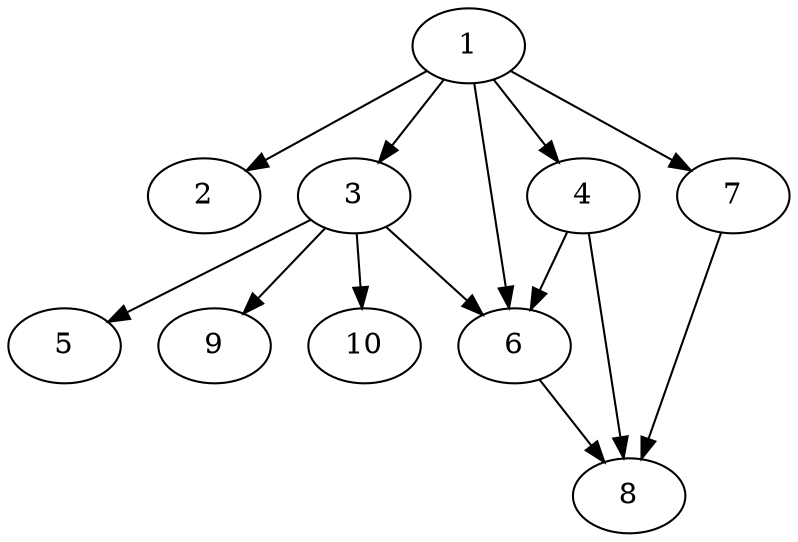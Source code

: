 // DAG automatically generated by daggen at Tue Jul 18 11:30:58 2017
// ./daggen --dot -n 10 --fat 0.5 --regular 0.2 --density 0.8 --jump 2 
digraph G {
  1 [size="11312219255", alpha="0.03"]
  1 -> 2 [size ="209715200"]
  1 -> 3 [size ="209715200"]
  1 -> 4 [size ="209715200"]
  1 -> 6 [size ="209715200"]
  1 -> 7 [size ="209715200"]
  2 [size="7942461205", alpha="0.14"]
  3 [size="134217728000", alpha="0.15"]
  3 -> 5 [size ="209715200"]
  3 -> 6 [size ="209715200"]
  3 -> 9 [size ="209715200"]
  3 -> 10 [size ="209715200"]
  4 [size="368887981651", alpha="0.03"]
  4 -> 6 [size ="301989888"]
  4 -> 8 [size ="301989888"]
  5 [size="8535962559", alpha="0.15"]
  6 [size="1099892271544", alpha="0.07"]
  6 -> 8 [size ="679477248"]
  7 [size="298722514035", alpha="0.15"]
  7 -> 8 [size ="411041792"]
  8 [size="1073741824000", alpha="0.06"]
  9 [size="231928233984", alpha="0.11"]
  10 [size="146116051424", alpha="0.16"]
}
